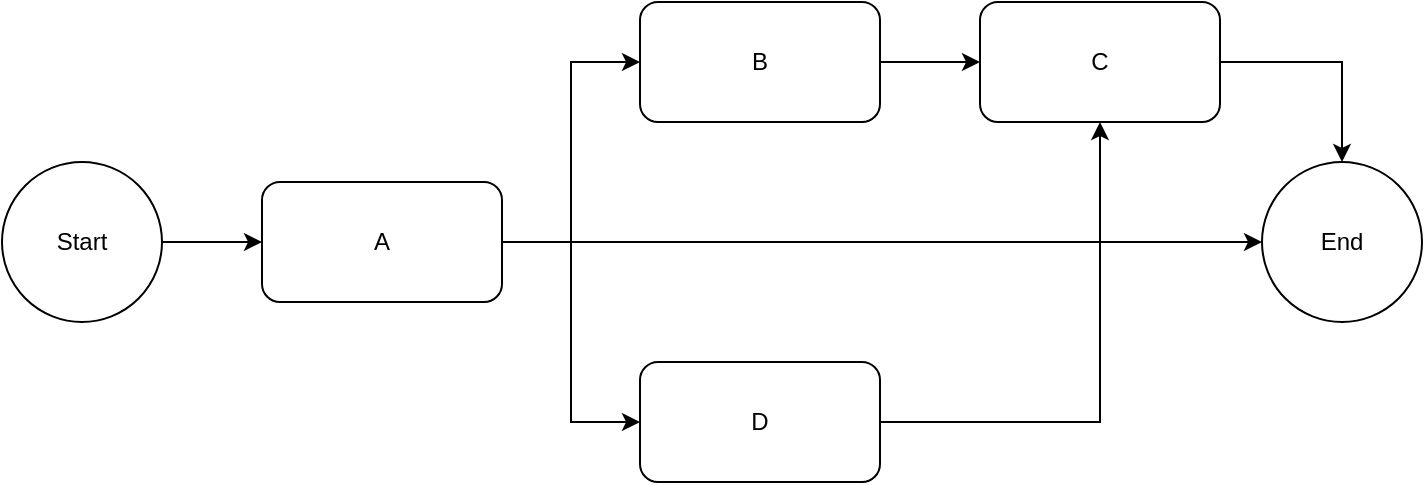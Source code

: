 <mxfile version="21.5.0" type="device">
  <diagram name="Page-1" id="SLJf9hFDPUjrdSc63lsi">
    <mxGraphModel dx="1432" dy="1908" grid="1" gridSize="10" guides="1" tooltips="1" connect="1" arrows="1" fold="1" page="1" pageScale="1" pageWidth="850" pageHeight="1100" math="0" shadow="0">
      <root>
        <mxCell id="0" />
        <mxCell id="1" parent="0" />
        <mxCell id="aNiyWyzY-QHpJDEXsC2A-7" style="edgeStyle=orthogonalEdgeStyle;rounded=0;orthogonalLoop=1;jettySize=auto;html=1;" edge="1" parent="1" source="aNiyWyzY-QHpJDEXsC2A-1" target="aNiyWyzY-QHpJDEXsC2A-2">
          <mxGeometry relative="1" as="geometry" />
        </mxCell>
        <mxCell id="aNiyWyzY-QHpJDEXsC2A-1" value="Start" style="ellipse;whiteSpace=wrap;html=1;aspect=fixed;" vertex="1" parent="1">
          <mxGeometry x="40" y="230" width="80" height="80" as="geometry" />
        </mxCell>
        <mxCell id="aNiyWyzY-QHpJDEXsC2A-8" style="edgeStyle=orthogonalEdgeStyle;rounded=0;orthogonalLoop=1;jettySize=auto;html=1;entryX=0;entryY=0.5;entryDx=0;entryDy=0;" edge="1" parent="1" source="aNiyWyzY-QHpJDEXsC2A-2" target="aNiyWyzY-QHpJDEXsC2A-5">
          <mxGeometry relative="1" as="geometry" />
        </mxCell>
        <mxCell id="aNiyWyzY-QHpJDEXsC2A-9" style="edgeStyle=orthogonalEdgeStyle;rounded=0;orthogonalLoop=1;jettySize=auto;html=1;entryX=0;entryY=0.5;entryDx=0;entryDy=0;" edge="1" parent="1" source="aNiyWyzY-QHpJDEXsC2A-2" target="aNiyWyzY-QHpJDEXsC2A-3">
          <mxGeometry relative="1" as="geometry" />
        </mxCell>
        <mxCell id="aNiyWyzY-QHpJDEXsC2A-10" style="edgeStyle=orthogonalEdgeStyle;rounded=0;orthogonalLoop=1;jettySize=auto;html=1;entryX=0;entryY=0.5;entryDx=0;entryDy=0;" edge="1" parent="1" source="aNiyWyzY-QHpJDEXsC2A-2" target="aNiyWyzY-QHpJDEXsC2A-6">
          <mxGeometry relative="1" as="geometry" />
        </mxCell>
        <mxCell id="aNiyWyzY-QHpJDEXsC2A-2" value="A" style="rounded=1;whiteSpace=wrap;html=1;" vertex="1" parent="1">
          <mxGeometry x="170" y="240" width="120" height="60" as="geometry" />
        </mxCell>
        <mxCell id="aNiyWyzY-QHpJDEXsC2A-12" style="edgeStyle=orthogonalEdgeStyle;rounded=0;orthogonalLoop=1;jettySize=auto;html=1;" edge="1" parent="1" source="aNiyWyzY-QHpJDEXsC2A-3" target="aNiyWyzY-QHpJDEXsC2A-4">
          <mxGeometry relative="1" as="geometry" />
        </mxCell>
        <mxCell id="aNiyWyzY-QHpJDEXsC2A-3" value="D" style="rounded=1;whiteSpace=wrap;html=1;" vertex="1" parent="1">
          <mxGeometry x="359" y="330" width="120" height="60" as="geometry" />
        </mxCell>
        <mxCell id="aNiyWyzY-QHpJDEXsC2A-13" style="edgeStyle=orthogonalEdgeStyle;rounded=0;orthogonalLoop=1;jettySize=auto;html=1;" edge="1" parent="1" source="aNiyWyzY-QHpJDEXsC2A-4" target="aNiyWyzY-QHpJDEXsC2A-6">
          <mxGeometry relative="1" as="geometry" />
        </mxCell>
        <mxCell id="aNiyWyzY-QHpJDEXsC2A-4" value="C" style="rounded=1;whiteSpace=wrap;html=1;" vertex="1" parent="1">
          <mxGeometry x="529" y="150" width="120" height="60" as="geometry" />
        </mxCell>
        <mxCell id="aNiyWyzY-QHpJDEXsC2A-11" style="edgeStyle=orthogonalEdgeStyle;rounded=0;orthogonalLoop=1;jettySize=auto;html=1;" edge="1" parent="1" source="aNiyWyzY-QHpJDEXsC2A-5" target="aNiyWyzY-QHpJDEXsC2A-4">
          <mxGeometry relative="1" as="geometry" />
        </mxCell>
        <mxCell id="aNiyWyzY-QHpJDEXsC2A-5" value="B" style="rounded=1;whiteSpace=wrap;html=1;" vertex="1" parent="1">
          <mxGeometry x="359" y="150" width="120" height="60" as="geometry" />
        </mxCell>
        <mxCell id="aNiyWyzY-QHpJDEXsC2A-6" value="End" style="ellipse;whiteSpace=wrap;html=1;aspect=fixed;" vertex="1" parent="1">
          <mxGeometry x="670" y="230" width="80" height="80" as="geometry" />
        </mxCell>
      </root>
    </mxGraphModel>
  </diagram>
</mxfile>

